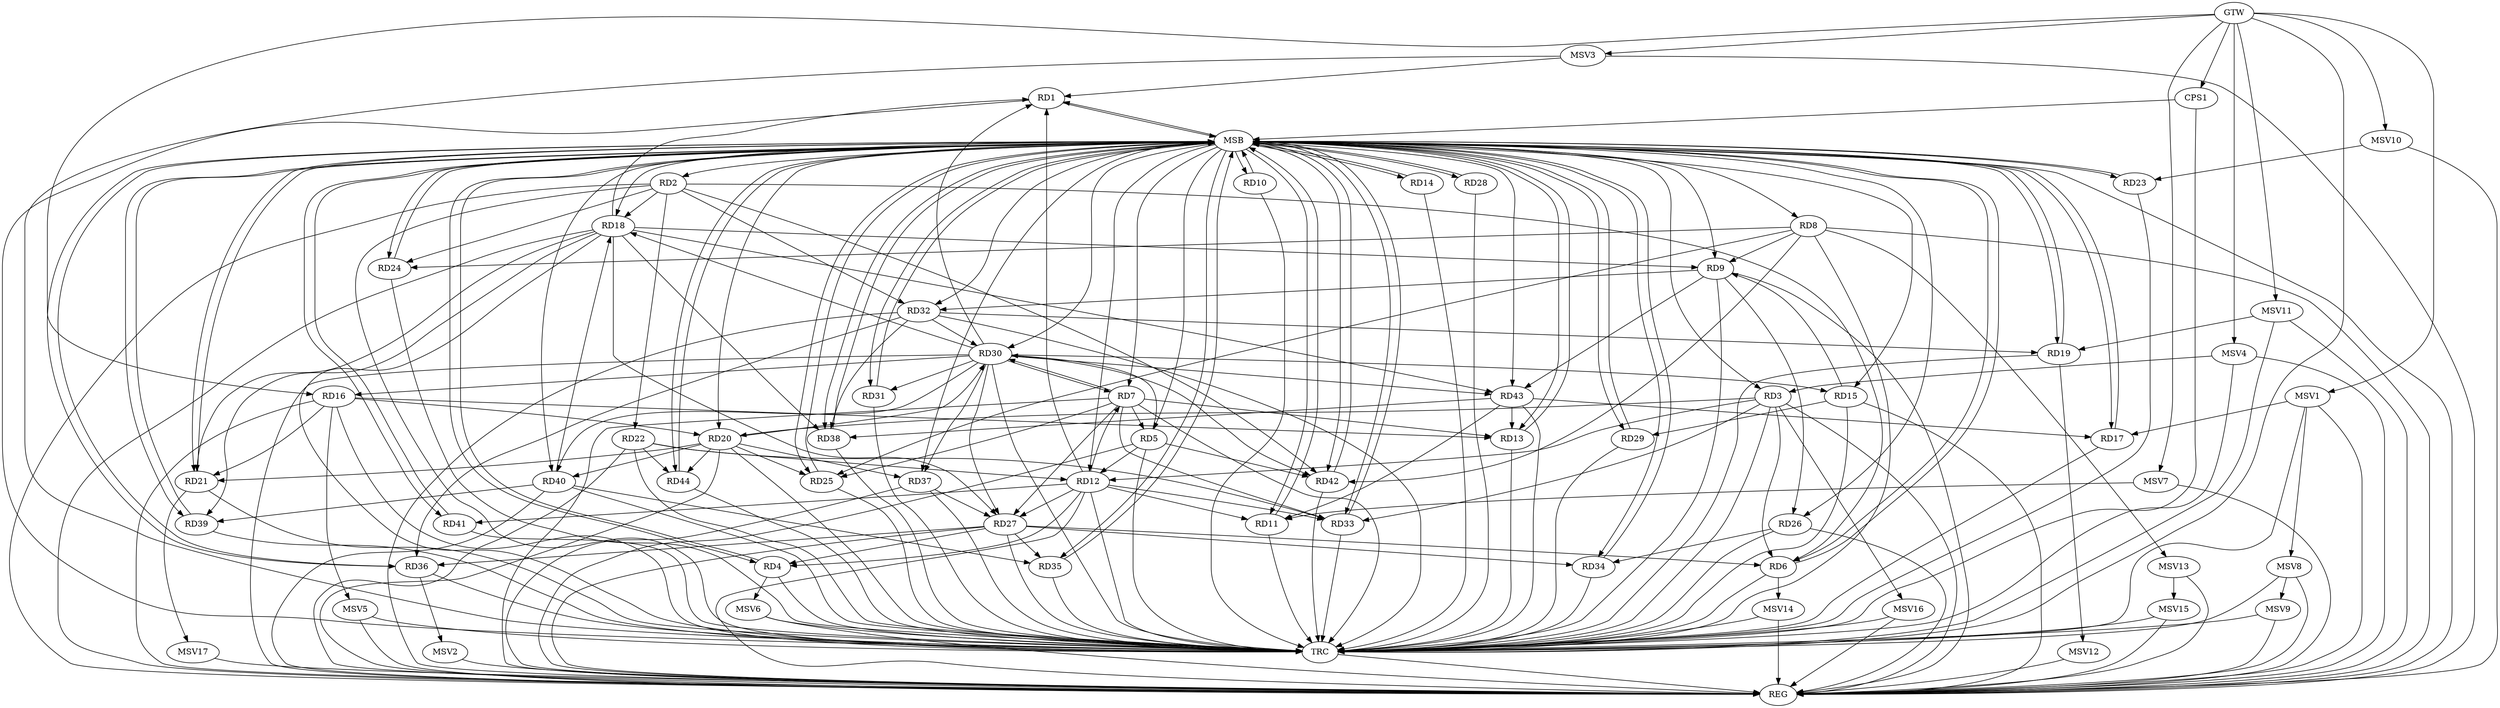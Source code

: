 strict digraph G {
  RD1 [ label="RD1" ];
  RD2 [ label="RD2" ];
  RD3 [ label="RD3" ];
  RD4 [ label="RD4" ];
  RD5 [ label="RD5" ];
  RD6 [ label="RD6" ];
  RD7 [ label="RD7" ];
  RD8 [ label="RD8" ];
  RD9 [ label="RD9" ];
  RD10 [ label="RD10" ];
  RD11 [ label="RD11" ];
  RD12 [ label="RD12" ];
  RD13 [ label="RD13" ];
  RD14 [ label="RD14" ];
  RD15 [ label="RD15" ];
  RD16 [ label="RD16" ];
  RD17 [ label="RD17" ];
  RD18 [ label="RD18" ];
  RD19 [ label="RD19" ];
  RD20 [ label="RD20" ];
  RD21 [ label="RD21" ];
  RD22 [ label="RD22" ];
  RD23 [ label="RD23" ];
  RD24 [ label="RD24" ];
  RD25 [ label="RD25" ];
  RD26 [ label="RD26" ];
  RD27 [ label="RD27" ];
  RD28 [ label="RD28" ];
  RD29 [ label="RD29" ];
  RD30 [ label="RD30" ];
  RD31 [ label="RD31" ];
  RD32 [ label="RD32" ];
  RD33 [ label="RD33" ];
  RD34 [ label="RD34" ];
  RD35 [ label="RD35" ];
  RD36 [ label="RD36" ];
  RD37 [ label="RD37" ];
  RD38 [ label="RD38" ];
  RD39 [ label="RD39" ];
  RD40 [ label="RD40" ];
  RD41 [ label="RD41" ];
  RD42 [ label="RD42" ];
  RD43 [ label="RD43" ];
  RD44 [ label="RD44" ];
  CPS1 [ label="CPS1" ];
  GTW [ label="GTW" ];
  REG [ label="REG" ];
  MSB [ label="MSB" ];
  TRC [ label="TRC" ];
  MSV1 [ label="MSV1" ];
  MSV2 [ label="MSV2" ];
  MSV3 [ label="MSV3" ];
  MSV4 [ label="MSV4" ];
  MSV5 [ label="MSV5" ];
  MSV6 [ label="MSV6" ];
  MSV7 [ label="MSV7" ];
  MSV8 [ label="MSV8" ];
  MSV9 [ label="MSV9" ];
  MSV10 [ label="MSV10" ];
  MSV11 [ label="MSV11" ];
  MSV12 [ label="MSV12" ];
  MSV13 [ label="MSV13" ];
  MSV14 [ label="MSV14" ];
  MSV15 [ label="MSV15" ];
  MSV16 [ label="MSV16" ];
  MSV17 [ label="MSV17" ];
  RD12 -> RD1;
  RD18 -> RD1;
  RD30 -> RD1;
  RD2 -> RD6;
  RD2 -> RD18;
  RD2 -> RD22;
  RD2 -> RD24;
  RD2 -> RD32;
  RD2 -> RD42;
  RD3 -> RD6;
  RD3 -> RD12;
  RD3 -> RD20;
  RD3 -> RD33;
  RD12 -> RD4;
  RD27 -> RD4;
  RD7 -> RD5;
  RD5 -> RD12;
  RD5 -> RD30;
  RD5 -> RD42;
  RD27 -> RD6;
  RD12 -> RD7;
  RD7 -> RD13;
  RD7 -> RD25;
  RD7 -> RD27;
  RD7 -> RD30;
  RD30 -> RD7;
  RD7 -> RD33;
  RD8 -> RD9;
  RD8 -> RD24;
  RD8 -> RD25;
  RD8 -> RD42;
  RD15 -> RD9;
  RD18 -> RD9;
  RD9 -> RD26;
  RD9 -> RD32;
  RD9 -> RD43;
  RD12 -> RD11;
  RD43 -> RD11;
  RD22 -> RD12;
  RD12 -> RD27;
  RD12 -> RD33;
  RD12 -> RD41;
  RD16 -> RD13;
  RD43 -> RD13;
  RD15 -> RD29;
  RD30 -> RD15;
  RD16 -> RD20;
  RD16 -> RD21;
  RD43 -> RD17;
  RD18 -> RD21;
  RD18 -> RD27;
  RD18 -> RD38;
  RD18 -> RD39;
  RD40 -> RD18;
  RD18 -> RD43;
  RD32 -> RD19;
  RD20 -> RD21;
  RD20 -> RD25;
  RD20 -> RD30;
  RD20 -> RD37;
  RD20 -> RD40;
  RD20 -> RD44;
  RD22 -> RD33;
  RD22 -> RD44;
  RD26 -> RD34;
  RD30 -> RD27;
  RD27 -> RD34;
  RD27 -> RD35;
  RD27 -> RD36;
  RD37 -> RD27;
  RD32 -> RD30;
  RD30 -> RD37;
  RD30 -> RD40;
  RD30 -> RD42;
  RD30 -> RD43;
  RD32 -> RD36;
  RD32 -> RD38;
  RD40 -> RD35;
  RD43 -> RD38;
  RD40 -> RD39;
  GTW -> RD16;
  GTW -> CPS1;
  RD2 -> REG;
  RD3 -> REG;
  RD5 -> REG;
  RD7 -> REG;
  RD8 -> REG;
  RD9 -> REG;
  RD12 -> REG;
  RD15 -> REG;
  RD16 -> REG;
  RD18 -> REG;
  RD20 -> REG;
  RD22 -> REG;
  RD26 -> REG;
  RD27 -> REG;
  RD30 -> REG;
  RD32 -> REG;
  RD37 -> REG;
  RD40 -> REG;
  RD1 -> MSB;
  MSB -> RD4;
  MSB -> RD18;
  MSB -> RD30;
  MSB -> RD31;
  MSB -> RD33;
  MSB -> RD34;
  MSB -> RD35;
  MSB -> REG;
  RD4 -> MSB;
  MSB -> RD12;
  MSB -> RD39;
  RD6 -> MSB;
  MSB -> RD25;
  MSB -> RD36;
  MSB -> RD42;
  RD10 -> MSB;
  RD11 -> MSB;
  MSB -> RD29;
  RD13 -> MSB;
  MSB -> RD5;
  MSB -> RD10;
  MSB -> RD15;
  MSB -> RD23;
  RD14 -> MSB;
  MSB -> RD9;
  MSB -> RD44;
  RD17 -> MSB;
  MSB -> RD41;
  RD19 -> MSB;
  MSB -> RD3;
  MSB -> RD28;
  RD21 -> MSB;
  MSB -> RD14;
  MSB -> RD26;
  RD23 -> MSB;
  MSB -> RD11;
  MSB -> RD24;
  MSB -> RD37;
  RD24 -> MSB;
  MSB -> RD2;
  RD25 -> MSB;
  MSB -> RD8;
  MSB -> RD38;
  RD28 -> MSB;
  MSB -> RD21;
  MSB -> RD43;
  RD29 -> MSB;
  MSB -> RD32;
  RD31 -> MSB;
  MSB -> RD6;
  MSB -> RD13;
  MSB -> RD19;
  MSB -> RD40;
  RD33 -> MSB;
  RD34 -> MSB;
  MSB -> RD1;
  MSB -> RD7;
  MSB -> RD17;
  RD35 -> MSB;
  RD36 -> MSB;
  MSB -> RD20;
  RD38 -> MSB;
  RD39 -> MSB;
  RD41 -> MSB;
  RD42 -> MSB;
  RD44 -> MSB;
  CPS1 -> MSB;
  RD1 -> TRC;
  RD2 -> TRC;
  RD3 -> TRC;
  RD4 -> TRC;
  RD5 -> TRC;
  RD6 -> TRC;
  RD7 -> TRC;
  RD8 -> TRC;
  RD9 -> TRC;
  RD10 -> TRC;
  RD11 -> TRC;
  RD12 -> TRC;
  RD13 -> TRC;
  RD14 -> TRC;
  RD15 -> TRC;
  RD16 -> TRC;
  RD17 -> TRC;
  RD18 -> TRC;
  RD19 -> TRC;
  RD20 -> TRC;
  RD21 -> TRC;
  RD22 -> TRC;
  RD23 -> TRC;
  RD24 -> TRC;
  RD25 -> TRC;
  RD26 -> TRC;
  RD27 -> TRC;
  RD28 -> TRC;
  RD29 -> TRC;
  RD30 -> TRC;
  RD31 -> TRC;
  RD32 -> TRC;
  RD33 -> TRC;
  RD34 -> TRC;
  RD35 -> TRC;
  RD36 -> TRC;
  RD37 -> TRC;
  RD38 -> TRC;
  RD39 -> TRC;
  RD40 -> TRC;
  RD41 -> TRC;
  RD42 -> TRC;
  RD43 -> TRC;
  RD44 -> TRC;
  CPS1 -> TRC;
  GTW -> TRC;
  TRC -> REG;
  RD30 -> RD16;
  RD30 -> RD31;
  RD30 -> RD18;
  MSV1 -> RD17;
  GTW -> MSV1;
  MSV1 -> REG;
  MSV1 -> TRC;
  RD36 -> MSV2;
  MSV2 -> REG;
  MSV3 -> RD1;
  GTW -> MSV3;
  MSV3 -> REG;
  MSV3 -> TRC;
  MSV4 -> RD3;
  GTW -> MSV4;
  MSV4 -> REG;
  MSV4 -> TRC;
  RD16 -> MSV5;
  MSV5 -> REG;
  MSV5 -> TRC;
  RD4 -> MSV6;
  MSV6 -> REG;
  MSV6 -> TRC;
  MSV7 -> RD11;
  GTW -> MSV7;
  MSV7 -> REG;
  MSV1 -> MSV8;
  MSV8 -> REG;
  MSV8 -> TRC;
  MSV8 -> MSV9;
  MSV9 -> REG;
  MSV9 -> TRC;
  MSV10 -> RD23;
  GTW -> MSV10;
  MSV10 -> REG;
  MSV11 -> RD19;
  GTW -> MSV11;
  MSV11 -> REG;
  MSV11 -> TRC;
  RD19 -> MSV12;
  MSV12 -> REG;
  RD8 -> MSV13;
  MSV13 -> REG;
  RD6 -> MSV14;
  MSV14 -> REG;
  MSV14 -> TRC;
  MSV13 -> MSV15;
  MSV15 -> REG;
  MSV15 -> TRC;
  RD3 -> MSV16;
  MSV16 -> REG;
  MSV16 -> TRC;
  RD21 -> MSV17;
  MSV17 -> REG;
}
